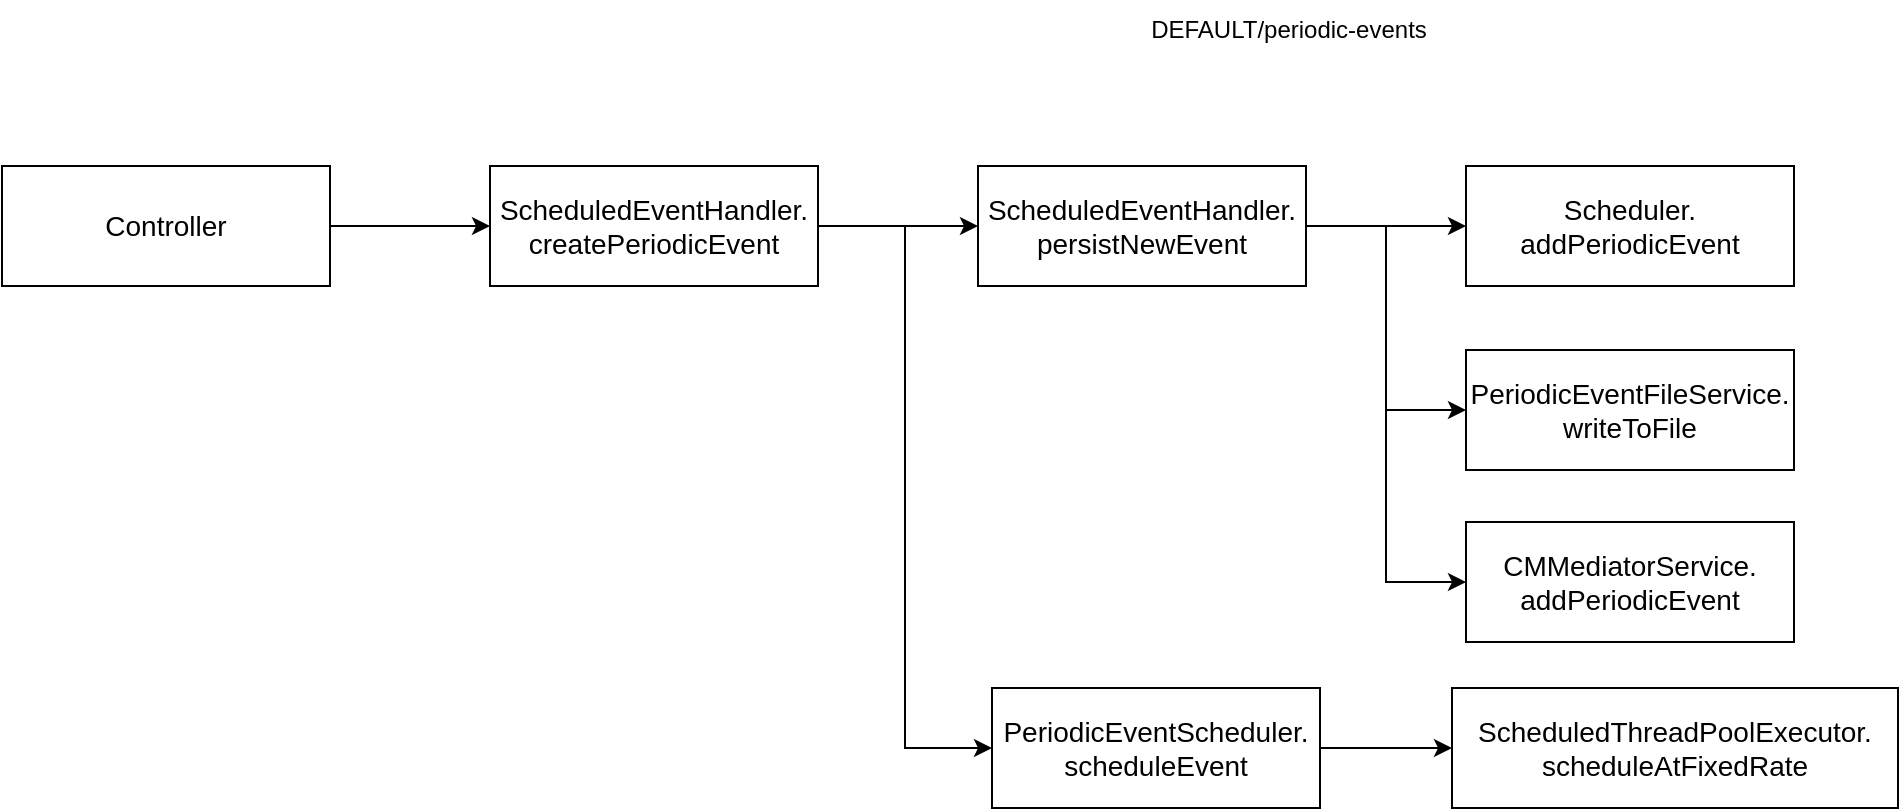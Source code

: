 <mxfile version="18.0.6" type="github">
  <diagram id="ojhRY_1zvZBuSHtZZLaS" name="Page-1">
    <mxGraphModel dx="638" dy="536" grid="0" gridSize="10" guides="1" tooltips="1" connect="1" arrows="1" fold="1" page="0" pageScale="1" pageWidth="850" pageHeight="1100" math="0" shadow="0">
      <root>
        <mxCell id="0" />
        <mxCell id="1" parent="0" />
        <mxCell id="zeNO0scl5gailHSOh_lj-3" value="" style="edgeStyle=orthogonalEdgeStyle;rounded=0;orthogonalLoop=1;jettySize=auto;html=1;" edge="1" parent="1" source="zeNO0scl5gailHSOh_lj-1" target="zeNO0scl5gailHSOh_lj-2">
          <mxGeometry relative="1" as="geometry" />
        </mxCell>
        <UserObject label="Controller" id="zeNO0scl5gailHSOh_lj-1">
          <mxCell style="whiteSpace=wrap;html=1;align=center;treeFolding=1;treeMoving=1;newEdgeStyle={&quot;edgeStyle&quot;:&quot;elbowEdgeStyle&quot;,&quot;startArrow&quot;:&quot;none&quot;,&quot;endArrow&quot;:&quot;none&quot;};fontStyle=0;fontSize=14;" vertex="1" parent="1">
            <mxGeometry x="692" y="364" width="164" height="60" as="geometry" />
          </mxCell>
        </UserObject>
        <mxCell id="zeNO0scl5gailHSOh_lj-5" value="" style="edgeStyle=orthogonalEdgeStyle;rounded=0;orthogonalLoop=1;jettySize=auto;html=1;" edge="1" parent="1" source="zeNO0scl5gailHSOh_lj-2" target="zeNO0scl5gailHSOh_lj-4">
          <mxGeometry relative="1" as="geometry" />
        </mxCell>
        <mxCell id="zeNO0scl5gailHSOh_lj-15" value="" style="edgeStyle=orthogonalEdgeStyle;rounded=0;orthogonalLoop=1;jettySize=auto;html=1;entryX=0;entryY=0.5;entryDx=0;entryDy=0;" edge="1" parent="1" source="zeNO0scl5gailHSOh_lj-2" target="zeNO0scl5gailHSOh_lj-14">
          <mxGeometry relative="1" as="geometry" />
        </mxCell>
        <UserObject label="&lt;div&gt;ScheduledEventHandler.&lt;/div&gt;&lt;div&gt;createPeriodicEvent&lt;br&gt;&lt;/div&gt;" id="zeNO0scl5gailHSOh_lj-2">
          <mxCell style="whiteSpace=wrap;html=1;align=center;treeFolding=1;treeMoving=1;newEdgeStyle={&quot;edgeStyle&quot;:&quot;elbowEdgeStyle&quot;,&quot;startArrow&quot;:&quot;none&quot;,&quot;endArrow&quot;:&quot;none&quot;};fontStyle=0;fontSize=14;" vertex="1" parent="1">
            <mxGeometry x="936" y="364" width="164" height="60" as="geometry" />
          </mxCell>
        </UserObject>
        <mxCell id="zeNO0scl5gailHSOh_lj-8" value="" style="edgeStyle=orthogonalEdgeStyle;rounded=0;orthogonalLoop=1;jettySize=auto;html=1;" edge="1" parent="1" source="zeNO0scl5gailHSOh_lj-4" target="zeNO0scl5gailHSOh_lj-7">
          <mxGeometry relative="1" as="geometry" />
        </mxCell>
        <mxCell id="zeNO0scl5gailHSOh_lj-10" value="" style="edgeStyle=orthogonalEdgeStyle;rounded=0;orthogonalLoop=1;jettySize=auto;html=1;entryX=0;entryY=0.5;entryDx=0;entryDy=0;" edge="1" parent="1" source="zeNO0scl5gailHSOh_lj-4" target="zeNO0scl5gailHSOh_lj-9">
          <mxGeometry relative="1" as="geometry" />
        </mxCell>
        <mxCell id="zeNO0scl5gailHSOh_lj-13" value="" style="edgeStyle=orthogonalEdgeStyle;rounded=0;orthogonalLoop=1;jettySize=auto;html=1;entryX=0;entryY=0.5;entryDx=0;entryDy=0;" edge="1" parent="1" source="zeNO0scl5gailHSOh_lj-4" target="zeNO0scl5gailHSOh_lj-12">
          <mxGeometry relative="1" as="geometry" />
        </mxCell>
        <UserObject label="&lt;div&gt;ScheduledEventHandler.&lt;/div&gt;&lt;div&gt;persistNewEvent&lt;br&gt;&lt;/div&gt;" id="zeNO0scl5gailHSOh_lj-4">
          <mxCell style="whiteSpace=wrap;html=1;align=center;treeFolding=1;treeMoving=1;newEdgeStyle={&quot;edgeStyle&quot;:&quot;elbowEdgeStyle&quot;,&quot;startArrow&quot;:&quot;none&quot;,&quot;endArrow&quot;:&quot;none&quot;};fontStyle=0;fontSize=14;" vertex="1" parent="1">
            <mxGeometry x="1180" y="364" width="164" height="60" as="geometry" />
          </mxCell>
        </UserObject>
        <mxCell id="zeNO0scl5gailHSOh_lj-6" value="DEFAULT/periodic-events" style="text;html=1;strokeColor=none;fillColor=none;align=center;verticalAlign=middle;whiteSpace=wrap;rounded=0;" vertex="1" parent="1">
          <mxGeometry x="1232" y="281" width="207" height="30" as="geometry" />
        </mxCell>
        <UserObject label="&lt;div&gt;Scheduler.&lt;/div&gt;&lt;div&gt;addPeriodicEvent&lt;br&gt;&lt;/div&gt;" id="zeNO0scl5gailHSOh_lj-7">
          <mxCell style="whiteSpace=wrap;html=1;align=center;treeFolding=1;treeMoving=1;newEdgeStyle={&quot;edgeStyle&quot;:&quot;elbowEdgeStyle&quot;,&quot;startArrow&quot;:&quot;none&quot;,&quot;endArrow&quot;:&quot;none&quot;};fontStyle=0;fontSize=14;" vertex="1" parent="1">
            <mxGeometry x="1424" y="364" width="164" height="60" as="geometry" />
          </mxCell>
        </UserObject>
        <UserObject label="&lt;div&gt;PeriodicEventFileService.&lt;/div&gt;&lt;div&gt;writeToFile&lt;br&gt;&lt;/div&gt;" id="zeNO0scl5gailHSOh_lj-9">
          <mxCell style="whiteSpace=wrap;html=1;align=center;treeFolding=1;treeMoving=1;newEdgeStyle={&quot;edgeStyle&quot;:&quot;elbowEdgeStyle&quot;,&quot;startArrow&quot;:&quot;none&quot;,&quot;endArrow&quot;:&quot;none&quot;};fontStyle=0;fontSize=14;" vertex="1" parent="1">
            <mxGeometry x="1424" y="456" width="164" height="60" as="geometry" />
          </mxCell>
        </UserObject>
        <UserObject label="&lt;div&gt;CMMediatorService.&lt;/div&gt;&lt;div&gt;addPeriodicEvent&lt;br&gt;&lt;/div&gt;" id="zeNO0scl5gailHSOh_lj-12">
          <mxCell style="whiteSpace=wrap;html=1;align=center;treeFolding=1;treeMoving=1;newEdgeStyle={&quot;edgeStyle&quot;:&quot;elbowEdgeStyle&quot;,&quot;startArrow&quot;:&quot;none&quot;,&quot;endArrow&quot;:&quot;none&quot;};fontStyle=0;fontSize=14;" vertex="1" parent="1">
            <mxGeometry x="1424" y="542" width="164" height="60" as="geometry" />
          </mxCell>
        </UserObject>
        <mxCell id="zeNO0scl5gailHSOh_lj-17" value="" style="edgeStyle=orthogonalEdgeStyle;rounded=0;orthogonalLoop=1;jettySize=auto;html=1;" edge="1" parent="1" source="zeNO0scl5gailHSOh_lj-14" target="zeNO0scl5gailHSOh_lj-16">
          <mxGeometry relative="1" as="geometry" />
        </mxCell>
        <UserObject label="&lt;div&gt;PeriodicEventScheduler.&lt;/div&gt;&lt;div&gt;scheduleEvent&lt;br&gt;&lt;/div&gt;" id="zeNO0scl5gailHSOh_lj-14">
          <mxCell style="whiteSpace=wrap;html=1;align=center;treeFolding=1;treeMoving=1;newEdgeStyle={&quot;edgeStyle&quot;:&quot;elbowEdgeStyle&quot;,&quot;startArrow&quot;:&quot;none&quot;,&quot;endArrow&quot;:&quot;none&quot;};fontStyle=0;fontSize=14;" vertex="1" parent="1">
            <mxGeometry x="1187" y="625" width="164" height="60" as="geometry" />
          </mxCell>
        </UserObject>
        <UserObject label="&lt;div&gt;ScheduledThreadPoolExecutor.&lt;/div&gt;&lt;div&gt;scheduleAtFixedRate&lt;br&gt;&lt;/div&gt;" id="zeNO0scl5gailHSOh_lj-16">
          <mxCell style="whiteSpace=wrap;html=1;align=center;treeFolding=1;treeMoving=1;newEdgeStyle={&quot;edgeStyle&quot;:&quot;elbowEdgeStyle&quot;,&quot;startArrow&quot;:&quot;none&quot;,&quot;endArrow&quot;:&quot;none&quot;};fontStyle=0;fontSize=14;" vertex="1" parent="1">
            <mxGeometry x="1417" y="625" width="223" height="60" as="geometry" />
          </mxCell>
        </UserObject>
      </root>
    </mxGraphModel>
  </diagram>
</mxfile>
